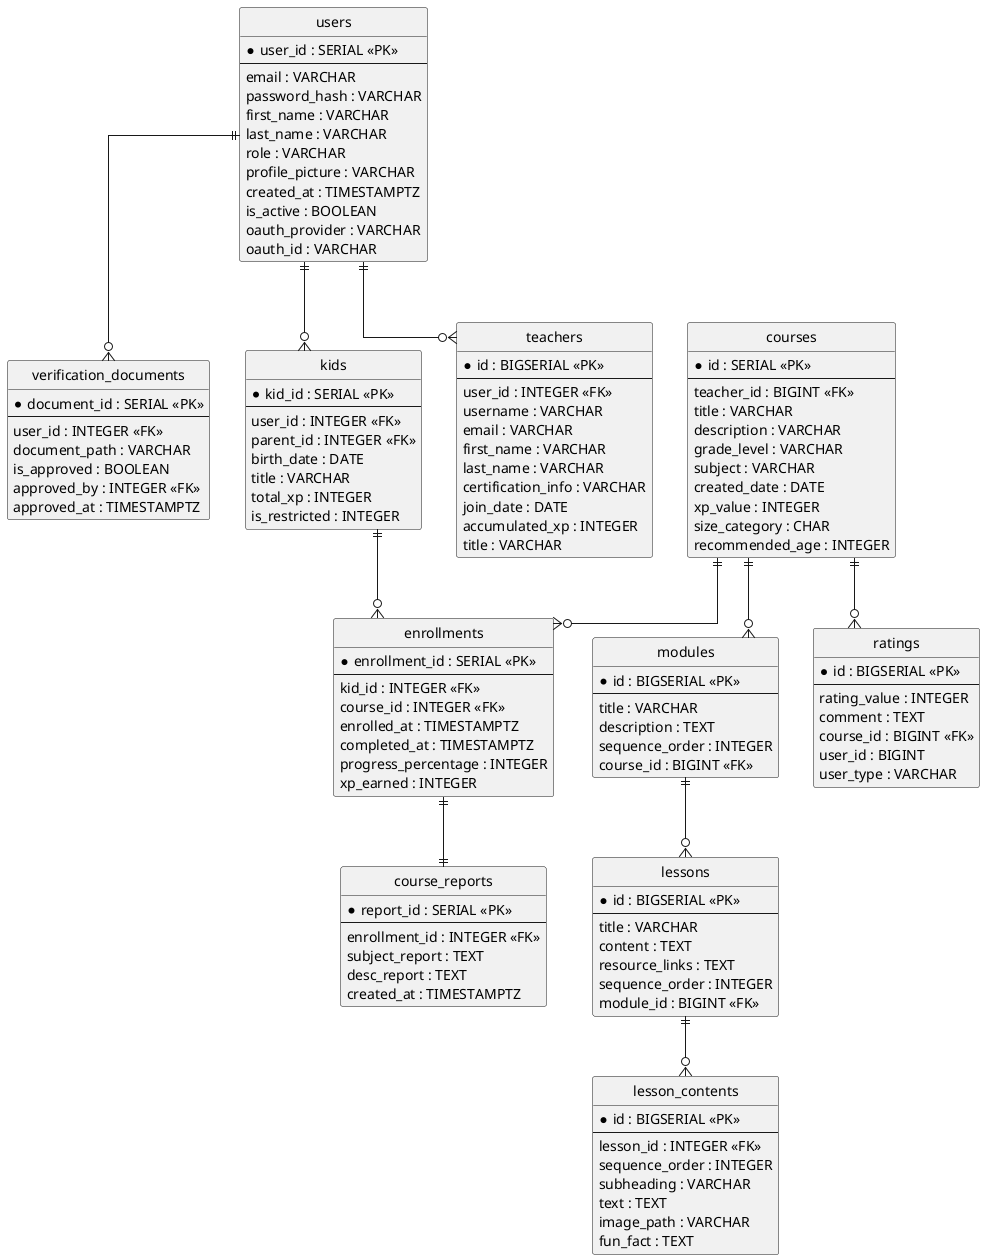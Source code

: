@startuml
hide circle
skinparam linetype ortho

entity "users" as users {
  * user_id : SERIAL <<PK>>
  --
  email : VARCHAR
  password_hash : VARCHAR
  first_name : VARCHAR
  last_name : VARCHAR
  role : VARCHAR
  profile_picture : VARCHAR
  created_at : TIMESTAMPTZ
  is_active : BOOLEAN
  oauth_provider : VARCHAR
  oauth_id : VARCHAR
}

entity "verification_documents" as verification_documents {
  * document_id : SERIAL <<PK>>
  --
  user_id : INTEGER <<FK>>
  document_path : VARCHAR
  is_approved : BOOLEAN
  approved_by : INTEGER <<FK>>
  approved_at : TIMESTAMPTZ
}

entity "kids" as kids {
  * kid_id : SERIAL <<PK>>
  --
  user_id : INTEGER <<FK>>
  parent_id : INTEGER <<FK>>
  birth_date : DATE
  title : VARCHAR
  total_xp : INTEGER
  is_restricted : INTEGER
}

entity "teachers" as teachers {
  * id : BIGSERIAL <<PK>>
  --
  user_id : INTEGER <<FK>>
  username : VARCHAR
  email : VARCHAR
  first_name : VARCHAR
  last_name : VARCHAR
  certification_info : VARCHAR
  join_date : DATE
  accumulated_xp : INTEGER
  title : VARCHAR
}

entity "courses" as courses {
  * id : SERIAL <<PK>>
  --
  teacher_id : BIGINT <<FK>>
  title : VARCHAR
  description : VARCHAR
  grade_level : VARCHAR
  subject : VARCHAR
  created_date : DATE
  xp_value : INTEGER
  size_category : CHAR
  recommended_age : INTEGER
}

entity "modules" as modules {
  * id : BIGSERIAL <<PK>>
  --
  title : VARCHAR
  description : TEXT
  sequence_order : INTEGER
  course_id : BIGINT <<FK>>
}

entity "lessons" as lessons {
  * id : BIGSERIAL <<PK>>
  --
  title : VARCHAR
  content : TEXT
  resource_links : TEXT
  sequence_order : INTEGER
  module_id : BIGINT <<FK>>
}

entity "lesson_contents" as lesson_contents {
  * id : BIGSERIAL <<PK>>
  --
  lesson_id : INTEGER <<FK>>
  sequence_order : INTEGER
  subheading : VARCHAR
  text : TEXT
  image_path : VARCHAR
  fun_fact : TEXT
}

entity "ratings" as ratings {
  * id : BIGSERIAL <<PK>>
  --
  rating_value : INTEGER
  comment : TEXT
  course_id : BIGINT <<FK>>
  user_id : BIGINT
  user_type : VARCHAR
}

entity "enrollments" as enrollments {
  * enrollment_id : SERIAL <<PK>>
  --
  kid_id : INTEGER <<FK>>
  course_id : INTEGER <<FK>>
  enrolled_at : TIMESTAMPTZ
  completed_at : TIMESTAMPTZ
  progress_percentage : INTEGER
  xp_earned : INTEGER
}

entity "course_reports" as course_reports {
  * report_id : SERIAL <<PK>>
  --
  enrollment_id : INTEGER <<FK>>
  subject_report : TEXT
  desc_report : TEXT
  created_at : TIMESTAMPTZ
}

' Relationships
users ||--o{ verification_documents 
users ||--o{ kids 
users ||--o{ teachers 
kids ||--o{ enrollments 
courses ||--o{ enrollments 
courses ||--o{ modules 
modules ||--o{ lessons 
lessons ||--o{ lesson_contents  
courses ||--o{ ratings 
enrollments ||--|| course_reports
@enduml